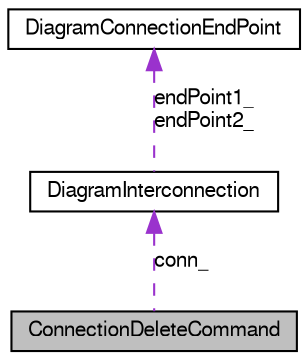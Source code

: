 digraph G
{
  bgcolor="transparent";
  edge [fontname="FreeSans",fontsize=10,labelfontname="FreeSans",labelfontsize=10];
  node [fontname="FreeSans",fontsize=10,shape=record];
  Node1 [label="ConnectionDeleteCommand",height=0.2,width=0.4,color="black", fillcolor="grey75", style="filled" fontcolor="black"];
  Node2 -> Node1 [dir=back,color="darkorchid3",fontsize=10,style="dashed",label="conn_",fontname="FreeSans"];
  Node2 [label="DiagramInterconnection",height=0.2,width=0.4,color="black",URL="$class_diagram_interconnection.html",tooltip="DiagramInterconnection represents graphically an IP-XACT interconnection."];
  Node3 -> Node2 [dir=back,color="darkorchid3",fontsize=10,style="dashed",label="endPoint1_\nendPoint2_",fontname="FreeSans"];
  Node3 [label="DiagramConnectionEndPoint",height=0.2,width=0.4,color="black",URL="$class_diagram_connection_end_point.html",tooltip="DiagramConnectionEndPoint interface."];
}
